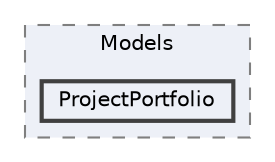 digraph "Web/Modules/EleWise.ELMA.Projects.Web/Models/ProjectPortfolio"
{
 // LATEX_PDF_SIZE
  bgcolor="transparent";
  edge [fontname=Helvetica,fontsize=10,labelfontname=Helvetica,labelfontsize=10];
  node [fontname=Helvetica,fontsize=10,shape=box,height=0.2,width=0.4];
  compound=true
  subgraph clusterdir_6ae4a26f5316fec334fe897751076171 {
    graph [ bgcolor="#edf0f7", pencolor="grey50", label="Models", fontname=Helvetica,fontsize=10 style="filled,dashed", URL="dir_6ae4a26f5316fec334fe897751076171.html",tooltip=""]
  dir_3eaa8e7b06e5d72b36a0a50fdd785472 [label="ProjectPortfolio", fillcolor="#edf0f7", color="grey25", style="filled,bold", URL="dir_3eaa8e7b06e5d72b36a0a50fdd785472.html",tooltip=""];
  }
}
